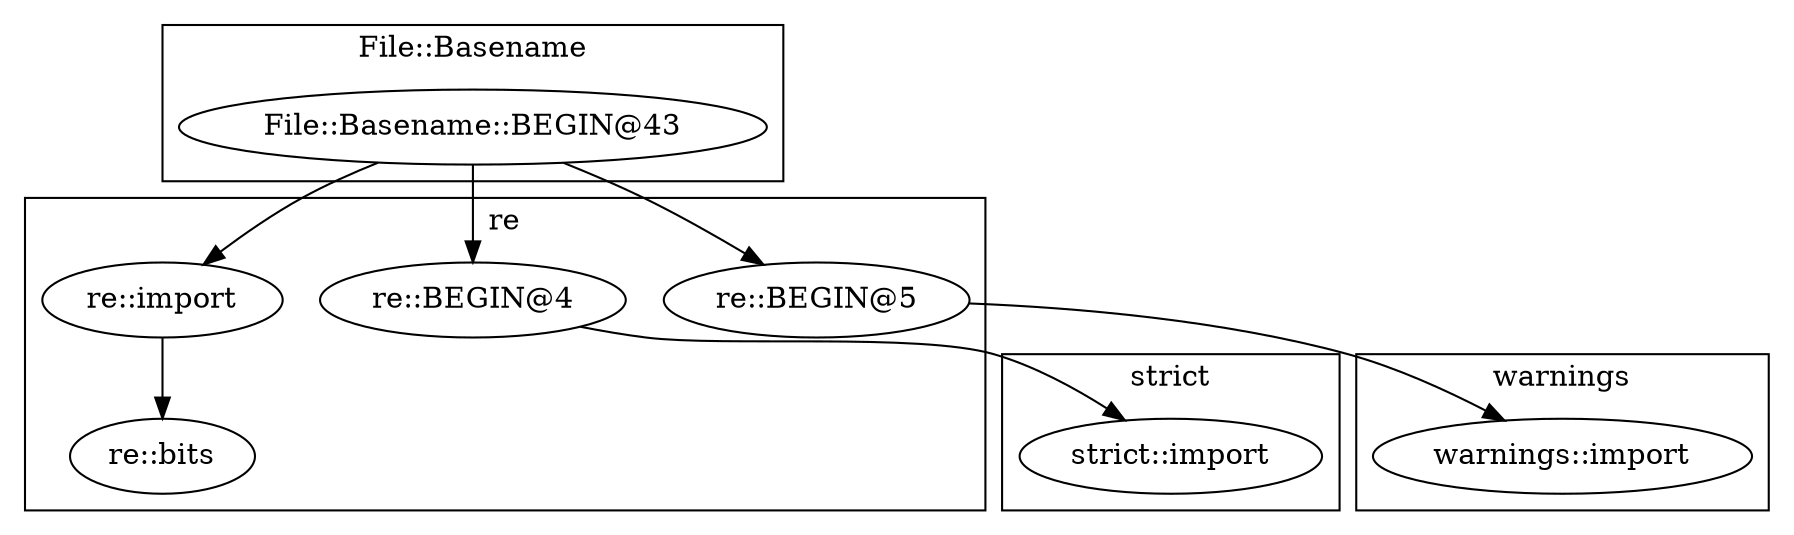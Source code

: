 digraph {
graph [overlap=false]
subgraph cluster_warnings {
	label="warnings";
	"warnings::import";
}
subgraph cluster_strict {
	label="strict";
	"strict::import";
}
subgraph cluster_File_Basename {
	label="File::Basename";
	"File::Basename::BEGIN@43";
}
subgraph cluster_re {
	label="re";
	"re::BEGIN@4";
	"re::import";
	"re::BEGIN@5";
	"re::bits";
}
"re::BEGIN@5" -> "warnings::import";
"File::Basename::BEGIN@43" -> "re::BEGIN@5";
"File::Basename::BEGIN@43" -> "re::import";
"re::import" -> "re::bits";
"File::Basename::BEGIN@43" -> "re::BEGIN@4";
"re::BEGIN@4" -> "strict::import";
}
